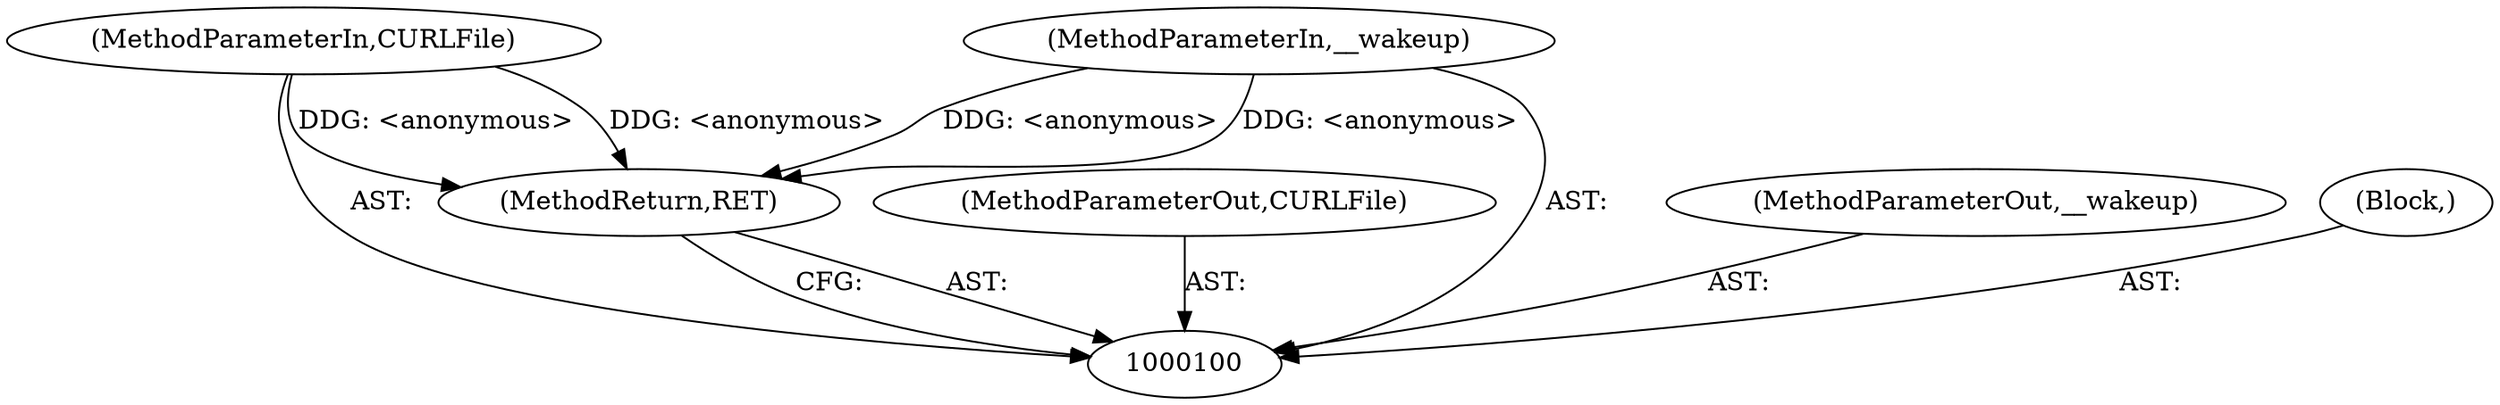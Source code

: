 digraph "1_php_0e6fe3a4c96be2d3e88389a5776f878021b4c59f" {
"1000104" [label="(MethodReturn,RET)"];
"1000101" [label="(MethodParameterIn,CURLFile)"];
"1000110" [label="(MethodParameterOut,CURLFile)"];
"1000102" [label="(MethodParameterIn,__wakeup)"];
"1000111" [label="(MethodParameterOut,__wakeup)"];
"1000103" [label="(Block,)"];
"1000104" -> "1000100"  [label="AST: "];
"1000104" -> "1000100"  [label="CFG: "];
"1000102" -> "1000104"  [label="DDG: <anonymous>"];
"1000101" -> "1000104"  [label="DDG: <anonymous>"];
"1000101" -> "1000100"  [label="AST: "];
"1000101" -> "1000104"  [label="DDG: <anonymous>"];
"1000110" -> "1000100"  [label="AST: "];
"1000102" -> "1000100"  [label="AST: "];
"1000102" -> "1000104"  [label="DDG: <anonymous>"];
"1000111" -> "1000100"  [label="AST: "];
"1000103" -> "1000100"  [label="AST: "];
}
